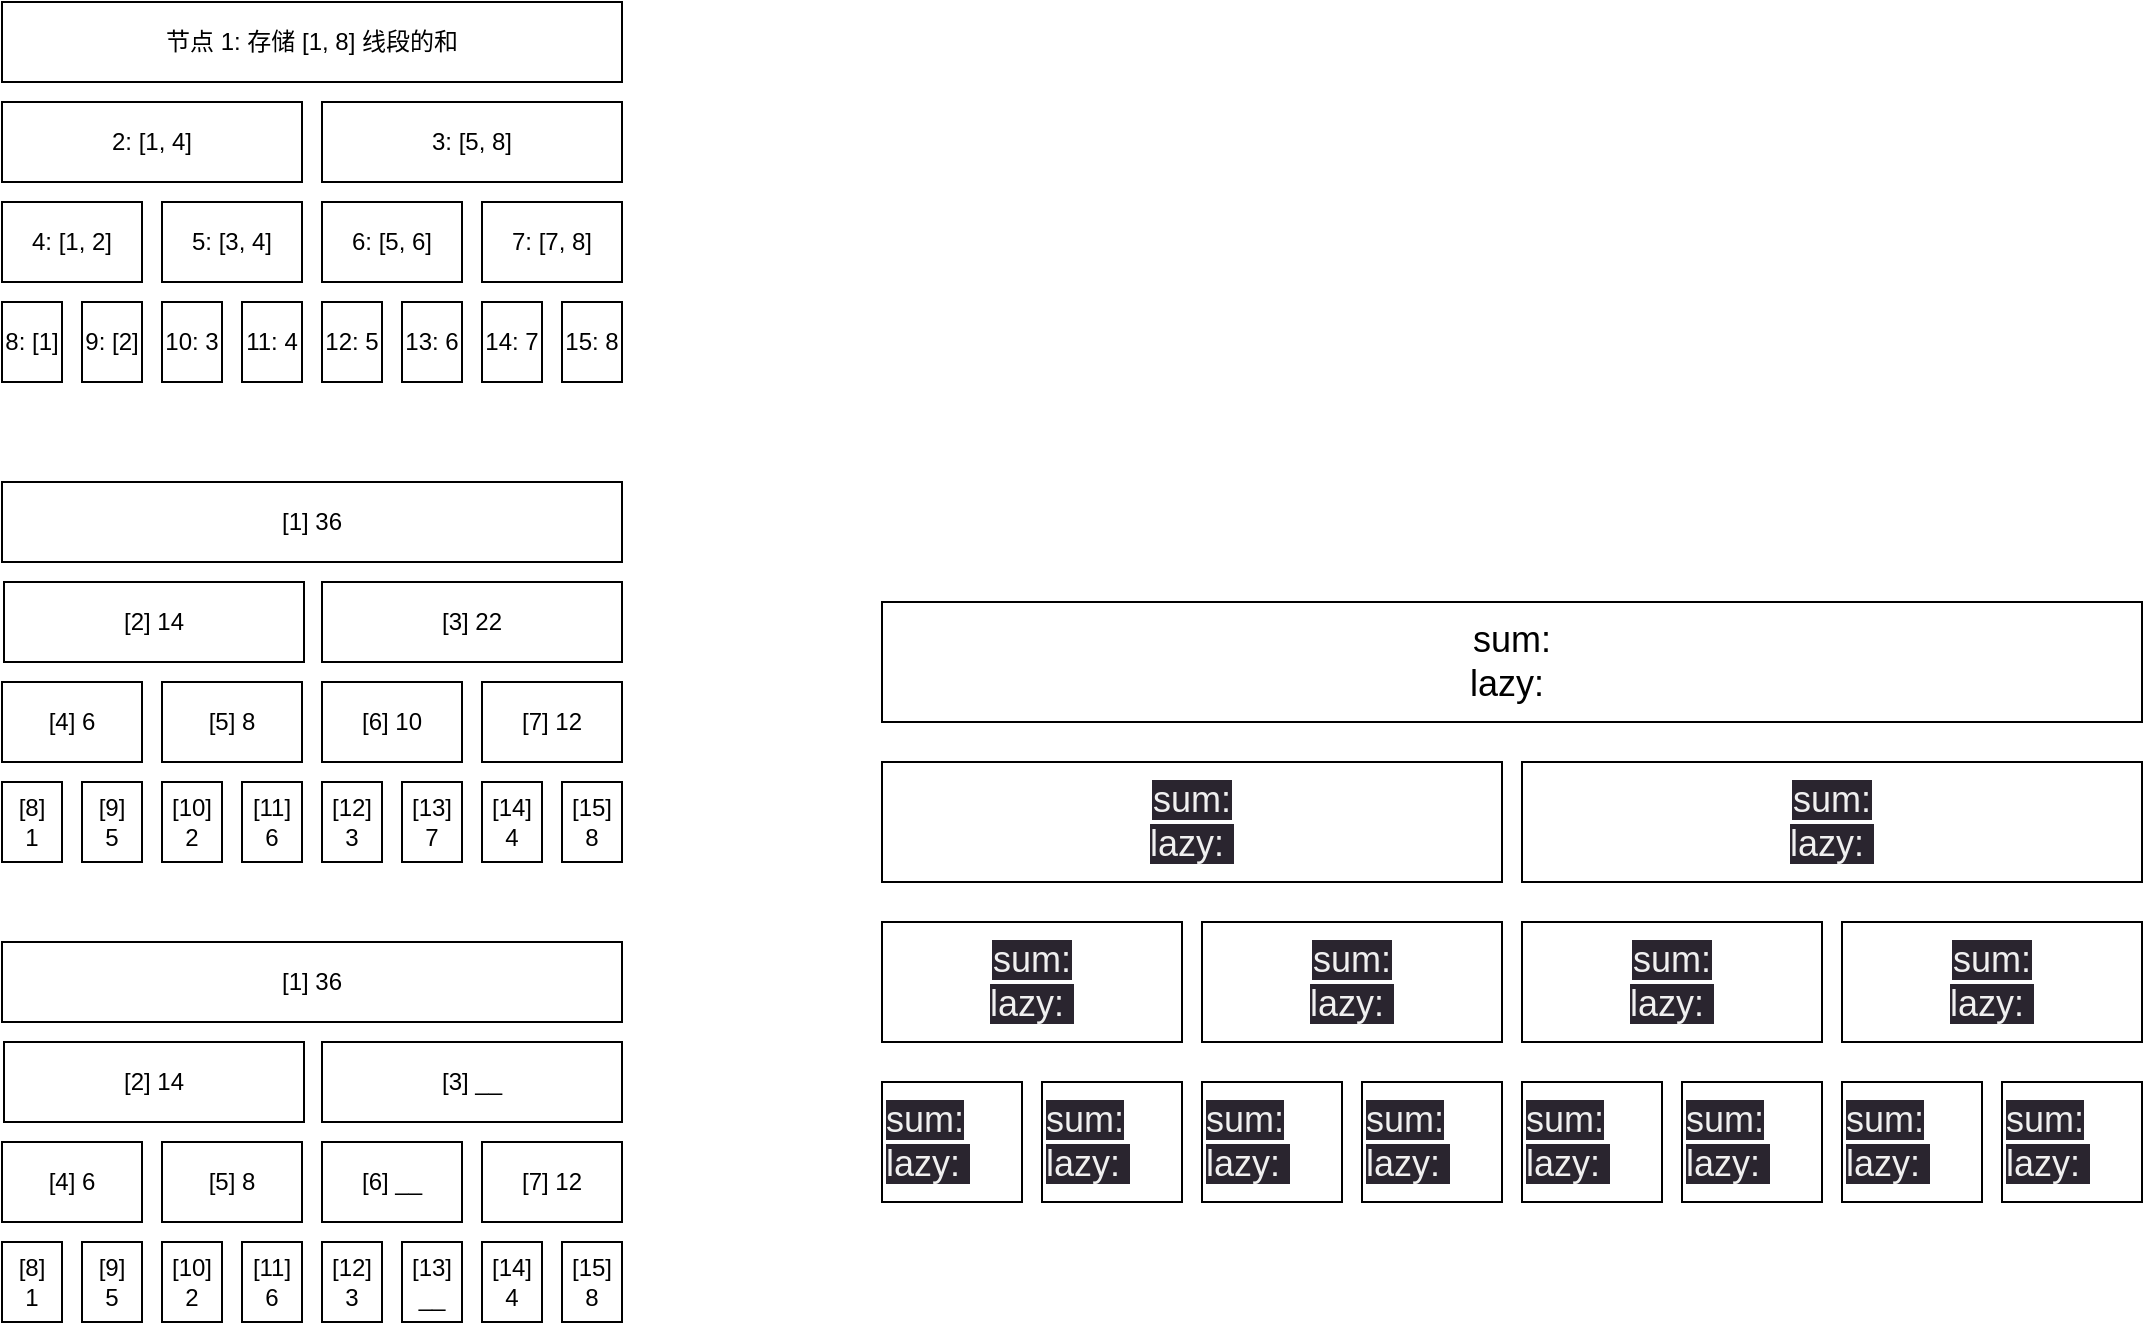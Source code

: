<mxfile>
    <diagram id="BeMGnWCpg5jWy-Q3dryo" name="第 1 页">
        <mxGraphModel dx="743" dy="965" grid="1" gridSize="10" guides="1" tooltips="1" connect="1" arrows="1" fold="1" page="1" pageScale="1" pageWidth="1600" pageHeight="1200" math="0" shadow="0">
            <root>
                <mxCell id="0"/>
                <mxCell id="1" parent="0"/>
                <mxCell id="2" value="节点 1: 存储 [1, 8] 线段的和" style="rounded=0;whiteSpace=wrap;html=1;" vertex="1" parent="1">
                    <mxGeometry x="280" y="200" width="310" height="40" as="geometry"/>
                </mxCell>
                <mxCell id="3" value="2: [1, 4]" style="rounded=0;whiteSpace=wrap;html=1;" vertex="1" parent="1">
                    <mxGeometry x="280" y="250" width="150" height="40" as="geometry"/>
                </mxCell>
                <mxCell id="4" value="3: [5, 8]" style="rounded=0;whiteSpace=wrap;html=1;" vertex="1" parent="1">
                    <mxGeometry x="440" y="250" width="150" height="40" as="geometry"/>
                </mxCell>
                <mxCell id="5" value="4: [1, 2]" style="rounded=0;whiteSpace=wrap;html=1;" vertex="1" parent="1">
                    <mxGeometry x="280" y="300" width="70" height="40" as="geometry"/>
                </mxCell>
                <mxCell id="6" value="5: [3, 4]" style="rounded=0;whiteSpace=wrap;html=1;" vertex="1" parent="1">
                    <mxGeometry x="360" y="300" width="70" height="40" as="geometry"/>
                </mxCell>
                <mxCell id="7" value="6: [5, 6]" style="rounded=0;whiteSpace=wrap;html=1;" vertex="1" parent="1">
                    <mxGeometry x="440" y="300" width="70" height="40" as="geometry"/>
                </mxCell>
                <mxCell id="8" value="7: [7, 8]" style="rounded=0;whiteSpace=wrap;html=1;" vertex="1" parent="1">
                    <mxGeometry x="520" y="300" width="70" height="40" as="geometry"/>
                </mxCell>
                <mxCell id="9" value="8: [1]" style="rounded=0;whiteSpace=wrap;html=1;" vertex="1" parent="1">
                    <mxGeometry x="280" y="350" width="30" height="40" as="geometry"/>
                </mxCell>
                <mxCell id="10" value="9: [2]" style="rounded=0;whiteSpace=wrap;html=1;" vertex="1" parent="1">
                    <mxGeometry x="320" y="350" width="30" height="40" as="geometry"/>
                </mxCell>
                <mxCell id="11" value="10: 3" style="rounded=0;whiteSpace=wrap;html=1;" vertex="1" parent="1">
                    <mxGeometry x="360" y="350" width="30" height="40" as="geometry"/>
                </mxCell>
                <mxCell id="12" value="11: 4" style="rounded=0;whiteSpace=wrap;html=1;" vertex="1" parent="1">
                    <mxGeometry x="400" y="350" width="30" height="40" as="geometry"/>
                </mxCell>
                <mxCell id="13" value="12: 5" style="rounded=0;whiteSpace=wrap;html=1;" vertex="1" parent="1">
                    <mxGeometry x="440" y="350" width="30" height="40" as="geometry"/>
                </mxCell>
                <mxCell id="14" value="13: 6" style="rounded=0;whiteSpace=wrap;html=1;" vertex="1" parent="1">
                    <mxGeometry x="480" y="350" width="30" height="40" as="geometry"/>
                </mxCell>
                <mxCell id="15" value="14: 7" style="rounded=0;whiteSpace=wrap;html=1;" vertex="1" parent="1">
                    <mxGeometry x="520" y="350" width="30" height="40" as="geometry"/>
                </mxCell>
                <mxCell id="16" value="15: 8" style="rounded=0;whiteSpace=wrap;html=1;" vertex="1" parent="1">
                    <mxGeometry x="560" y="350" width="30" height="40" as="geometry"/>
                </mxCell>
                <mxCell id="17" value="[1] 36" style="rounded=0;whiteSpace=wrap;html=1;" vertex="1" parent="1">
                    <mxGeometry x="280" y="440" width="310" height="40" as="geometry"/>
                </mxCell>
                <mxCell id="18" value="[2] 14" style="rounded=0;whiteSpace=wrap;html=1;" vertex="1" parent="1">
                    <mxGeometry x="281" y="490" width="150" height="40" as="geometry"/>
                </mxCell>
                <mxCell id="19" value="[3] 22" style="rounded=0;whiteSpace=wrap;html=1;" vertex="1" parent="1">
                    <mxGeometry x="440" y="490" width="150" height="40" as="geometry"/>
                </mxCell>
                <mxCell id="20" value="[4] 6" style="rounded=0;whiteSpace=wrap;html=1;" vertex="1" parent="1">
                    <mxGeometry x="280" y="540" width="70" height="40" as="geometry"/>
                </mxCell>
                <mxCell id="21" value="[5] 8" style="rounded=0;whiteSpace=wrap;html=1;" vertex="1" parent="1">
                    <mxGeometry x="360" y="540" width="70" height="40" as="geometry"/>
                </mxCell>
                <mxCell id="22" value="[6] 10" style="rounded=0;whiteSpace=wrap;html=1;" vertex="1" parent="1">
                    <mxGeometry x="440" y="540" width="70" height="40" as="geometry"/>
                </mxCell>
                <mxCell id="23" value="[7] 12" style="rounded=0;whiteSpace=wrap;html=1;" vertex="1" parent="1">
                    <mxGeometry x="520" y="540" width="70" height="40" as="geometry"/>
                </mxCell>
                <mxCell id="24" value="[8]&lt;br&gt;1" style="rounded=0;whiteSpace=wrap;html=1;" vertex="1" parent="1">
                    <mxGeometry x="280" y="590" width="30" height="40" as="geometry"/>
                </mxCell>
                <mxCell id="25" value="[9]&lt;br&gt;5" style="rounded=0;whiteSpace=wrap;html=1;" vertex="1" parent="1">
                    <mxGeometry x="320" y="590" width="30" height="40" as="geometry"/>
                </mxCell>
                <mxCell id="26" value="[10] 2" style="rounded=0;whiteSpace=wrap;html=1;" vertex="1" parent="1">
                    <mxGeometry x="360" y="590" width="30" height="40" as="geometry"/>
                </mxCell>
                <mxCell id="27" value="[11] 6" style="rounded=0;whiteSpace=wrap;html=1;" vertex="1" parent="1">
                    <mxGeometry x="400" y="590" width="30" height="40" as="geometry"/>
                </mxCell>
                <mxCell id="28" value="[12] 3" style="rounded=0;whiteSpace=wrap;html=1;" vertex="1" parent="1">
                    <mxGeometry x="440" y="590" width="30" height="40" as="geometry"/>
                </mxCell>
                <mxCell id="29" value="[13] 7" style="rounded=0;whiteSpace=wrap;html=1;" vertex="1" parent="1">
                    <mxGeometry x="480" y="590" width="30" height="40" as="geometry"/>
                </mxCell>
                <mxCell id="30" value="[14] 4" style="rounded=0;whiteSpace=wrap;html=1;" vertex="1" parent="1">
                    <mxGeometry x="520" y="590" width="30" height="40" as="geometry"/>
                </mxCell>
                <mxCell id="31" value="[15] 8" style="rounded=0;whiteSpace=wrap;html=1;" vertex="1" parent="1">
                    <mxGeometry x="560" y="590" width="30" height="40" as="geometry"/>
                </mxCell>
                <mxCell id="32" value="[1] 36" style="rounded=0;whiteSpace=wrap;html=1;" vertex="1" parent="1">
                    <mxGeometry x="280" y="670" width="310" height="40" as="geometry"/>
                </mxCell>
                <mxCell id="33" value="[2] 14" style="rounded=0;whiteSpace=wrap;html=1;" vertex="1" parent="1">
                    <mxGeometry x="281" y="720" width="150" height="40" as="geometry"/>
                </mxCell>
                <mxCell id="34" value="[3] __" style="rounded=0;whiteSpace=wrap;html=1;" vertex="1" parent="1">
                    <mxGeometry x="440" y="720" width="150" height="40" as="geometry"/>
                </mxCell>
                <mxCell id="35" value="[4] 6" style="rounded=0;whiteSpace=wrap;html=1;" vertex="1" parent="1">
                    <mxGeometry x="280" y="770" width="70" height="40" as="geometry"/>
                </mxCell>
                <mxCell id="36" value="[5] 8" style="rounded=0;whiteSpace=wrap;html=1;" vertex="1" parent="1">
                    <mxGeometry x="360" y="770" width="70" height="40" as="geometry"/>
                </mxCell>
                <mxCell id="37" value="[6] __" style="rounded=0;whiteSpace=wrap;html=1;" vertex="1" parent="1">
                    <mxGeometry x="440" y="770" width="70" height="40" as="geometry"/>
                </mxCell>
                <mxCell id="38" value="[7] 12" style="rounded=0;whiteSpace=wrap;html=1;" vertex="1" parent="1">
                    <mxGeometry x="520" y="770" width="70" height="40" as="geometry"/>
                </mxCell>
                <mxCell id="39" value="[8]&lt;br&gt;1" style="rounded=0;whiteSpace=wrap;html=1;" vertex="1" parent="1">
                    <mxGeometry x="280" y="820" width="30" height="40" as="geometry"/>
                </mxCell>
                <mxCell id="40" value="[9]&lt;br&gt;5" style="rounded=0;whiteSpace=wrap;html=1;" vertex="1" parent="1">
                    <mxGeometry x="320" y="820" width="30" height="40" as="geometry"/>
                </mxCell>
                <mxCell id="41" value="[10] 2" style="rounded=0;whiteSpace=wrap;html=1;" vertex="1" parent="1">
                    <mxGeometry x="360" y="820" width="30" height="40" as="geometry"/>
                </mxCell>
                <mxCell id="42" value="[11] 6" style="rounded=0;whiteSpace=wrap;html=1;" vertex="1" parent="1">
                    <mxGeometry x="400" y="820" width="30" height="40" as="geometry"/>
                </mxCell>
                <mxCell id="43" value="[12] 3" style="rounded=0;whiteSpace=wrap;html=1;" vertex="1" parent="1">
                    <mxGeometry x="440" y="820" width="30" height="40" as="geometry"/>
                </mxCell>
                <mxCell id="44" value="[13] __" style="rounded=0;whiteSpace=wrap;html=1;" vertex="1" parent="1">
                    <mxGeometry x="480" y="820" width="30" height="40" as="geometry"/>
                </mxCell>
                <mxCell id="45" value="[14] 4" style="rounded=0;whiteSpace=wrap;html=1;" vertex="1" parent="1">
                    <mxGeometry x="520" y="820" width="30" height="40" as="geometry"/>
                </mxCell>
                <mxCell id="46" value="[15] 8" style="rounded=0;whiteSpace=wrap;html=1;" vertex="1" parent="1">
                    <mxGeometry x="560" y="820" width="30" height="40" as="geometry"/>
                </mxCell>
                <mxCell id="47" value="&lt;font style=&quot;font-size: 18px;&quot;&gt;sum:&lt;br&gt;lazy:&amp;nbsp;&lt;/font&gt;" style="rounded=0;whiteSpace=wrap;html=1;" vertex="1" parent="1">
                    <mxGeometry x="720" y="500" width="630" height="60" as="geometry"/>
                </mxCell>
                <mxCell id="48" value="&lt;meta charset=&quot;utf-8&quot;&gt;&lt;span style=&quot;color: rgb(240, 240, 240); font-family: Helvetica; font-size: 18px; font-style: normal; font-variant-ligatures: normal; font-variant-caps: normal; font-weight: 400; letter-spacing: normal; orphans: 2; text-align: center; text-indent: 0px; text-transform: none; widows: 2; word-spacing: 0px; -webkit-text-stroke-width: 0px; background-color: rgb(42, 37, 47); text-decoration-thickness: initial; text-decoration-style: initial; text-decoration-color: initial; float: none; display: inline !important;&quot;&gt;sum:&lt;/span&gt;&lt;br style=&quot;border-color: rgb(0, 0, 0); color: rgb(240, 240, 240); font-family: Helvetica; font-size: 18px; font-style: normal; font-variant-ligatures: normal; font-variant-caps: normal; font-weight: 400; letter-spacing: normal; orphans: 2; text-align: center; text-indent: 0px; text-transform: none; widows: 2; word-spacing: 0px; -webkit-text-stroke-width: 0px; background-color: rgb(42, 37, 47); text-decoration-thickness: initial; text-decoration-style: initial; text-decoration-color: initial;&quot;&gt;&lt;span style=&quot;color: rgb(240, 240, 240); font-family: Helvetica; font-size: 18px; font-style: normal; font-variant-ligatures: normal; font-variant-caps: normal; font-weight: 400; letter-spacing: normal; orphans: 2; text-align: center; text-indent: 0px; text-transform: none; widows: 2; word-spacing: 0px; -webkit-text-stroke-width: 0px; background-color: rgb(42, 37, 47); text-decoration-thickness: initial; text-decoration-style: initial; text-decoration-color: initial; float: none; display: inline !important;&quot;&gt;lazy:&amp;nbsp;&lt;/span&gt;" style="rounded=0;whiteSpace=wrap;html=1;" vertex="1" parent="1">
                    <mxGeometry x="720" y="580" width="310" height="60" as="geometry"/>
                </mxCell>
                <mxCell id="49" value="&lt;meta charset=&quot;utf-8&quot;&gt;&lt;span style=&quot;color: rgb(240, 240, 240); font-family: Helvetica; font-size: 18px; font-style: normal; font-variant-ligatures: normal; font-variant-caps: normal; font-weight: 400; letter-spacing: normal; orphans: 2; text-align: center; text-indent: 0px; text-transform: none; widows: 2; word-spacing: 0px; -webkit-text-stroke-width: 0px; background-color: rgb(42, 37, 47); text-decoration-thickness: initial; text-decoration-style: initial; text-decoration-color: initial; float: none; display: inline !important;&quot;&gt;sum:&lt;/span&gt;&lt;br style=&quot;border-color: rgb(0, 0, 0); color: rgb(240, 240, 240); font-family: Helvetica; font-size: 18px; font-style: normal; font-variant-ligatures: normal; font-variant-caps: normal; font-weight: 400; letter-spacing: normal; orphans: 2; text-align: center; text-indent: 0px; text-transform: none; widows: 2; word-spacing: 0px; -webkit-text-stroke-width: 0px; background-color: rgb(42, 37, 47); text-decoration-thickness: initial; text-decoration-style: initial; text-decoration-color: initial;&quot;&gt;&lt;span style=&quot;color: rgb(240, 240, 240); font-family: Helvetica; font-size: 18px; font-style: normal; font-variant-ligatures: normal; font-variant-caps: normal; font-weight: 400; letter-spacing: normal; orphans: 2; text-align: center; text-indent: 0px; text-transform: none; widows: 2; word-spacing: 0px; -webkit-text-stroke-width: 0px; background-color: rgb(42, 37, 47); text-decoration-thickness: initial; text-decoration-style: initial; text-decoration-color: initial; float: none; display: inline !important;&quot;&gt;lazy:&amp;nbsp;&lt;/span&gt;" style="rounded=0;whiteSpace=wrap;html=1;" vertex="1" parent="1">
                    <mxGeometry x="1040" y="580" width="310" height="60" as="geometry"/>
                </mxCell>
                <mxCell id="50" value="&lt;meta charset=&quot;utf-8&quot;&gt;&lt;span style=&quot;color: rgb(240, 240, 240); font-family: Helvetica; font-size: 18px; font-style: normal; font-variant-ligatures: normal; font-variant-caps: normal; font-weight: 400; letter-spacing: normal; orphans: 2; text-align: center; text-indent: 0px; text-transform: none; widows: 2; word-spacing: 0px; -webkit-text-stroke-width: 0px; background-color: rgb(42, 37, 47); text-decoration-thickness: initial; text-decoration-style: initial; text-decoration-color: initial; float: none; display: inline !important;&quot;&gt;sum:&lt;/span&gt;&lt;br style=&quot;border-color: rgb(0, 0, 0); color: rgb(240, 240, 240); font-family: Helvetica; font-size: 18px; font-style: normal; font-variant-ligatures: normal; font-variant-caps: normal; font-weight: 400; letter-spacing: normal; orphans: 2; text-align: center; text-indent: 0px; text-transform: none; widows: 2; word-spacing: 0px; -webkit-text-stroke-width: 0px; background-color: rgb(42, 37, 47); text-decoration-thickness: initial; text-decoration-style: initial; text-decoration-color: initial;&quot;&gt;&lt;span style=&quot;color: rgb(240, 240, 240); font-family: Helvetica; font-size: 18px; font-style: normal; font-variant-ligatures: normal; font-variant-caps: normal; font-weight: 400; letter-spacing: normal; orphans: 2; text-align: center; text-indent: 0px; text-transform: none; widows: 2; word-spacing: 0px; -webkit-text-stroke-width: 0px; background-color: rgb(42, 37, 47); text-decoration-thickness: initial; text-decoration-style: initial; text-decoration-color: initial; float: none; display: inline !important;&quot;&gt;lazy:&amp;nbsp;&lt;/span&gt;" style="rounded=0;whiteSpace=wrap;html=1;" vertex="1" parent="1">
                    <mxGeometry x="720" y="660" width="150" height="60" as="geometry"/>
                </mxCell>
                <mxCell id="51" value="&lt;meta charset=&quot;utf-8&quot;&gt;&lt;span style=&quot;color: rgb(240, 240, 240); font-family: Helvetica; font-size: 18px; font-style: normal; font-variant-ligatures: normal; font-variant-caps: normal; font-weight: 400; letter-spacing: normal; orphans: 2; text-align: center; text-indent: 0px; text-transform: none; widows: 2; word-spacing: 0px; -webkit-text-stroke-width: 0px; background-color: rgb(42, 37, 47); text-decoration-thickness: initial; text-decoration-style: initial; text-decoration-color: initial; float: none; display: inline !important;&quot;&gt;sum:&lt;/span&gt;&lt;br style=&quot;border-color: rgb(0, 0, 0); color: rgb(240, 240, 240); font-family: Helvetica; font-size: 18px; font-style: normal; font-variant-ligatures: normal; font-variant-caps: normal; font-weight: 400; letter-spacing: normal; orphans: 2; text-align: center; text-indent: 0px; text-transform: none; widows: 2; word-spacing: 0px; -webkit-text-stroke-width: 0px; background-color: rgb(42, 37, 47); text-decoration-thickness: initial; text-decoration-style: initial; text-decoration-color: initial;&quot;&gt;&lt;span style=&quot;color: rgb(240, 240, 240); font-family: Helvetica; font-size: 18px; font-style: normal; font-variant-ligatures: normal; font-variant-caps: normal; font-weight: 400; letter-spacing: normal; orphans: 2; text-align: center; text-indent: 0px; text-transform: none; widows: 2; word-spacing: 0px; -webkit-text-stroke-width: 0px; background-color: rgb(42, 37, 47); text-decoration-thickness: initial; text-decoration-style: initial; text-decoration-color: initial; float: none; display: inline !important;&quot;&gt;lazy:&amp;nbsp;&lt;/span&gt;" style="rounded=0;whiteSpace=wrap;html=1;" vertex="1" parent="1">
                    <mxGeometry x="880" y="660" width="150" height="60" as="geometry"/>
                </mxCell>
                <mxCell id="52" value="&lt;meta charset=&quot;utf-8&quot;&gt;&lt;span style=&quot;color: rgb(240, 240, 240); font-family: Helvetica; font-size: 18px; font-style: normal; font-variant-ligatures: normal; font-variant-caps: normal; font-weight: 400; letter-spacing: normal; orphans: 2; text-align: center; text-indent: 0px; text-transform: none; widows: 2; word-spacing: 0px; -webkit-text-stroke-width: 0px; background-color: rgb(42, 37, 47); text-decoration-thickness: initial; text-decoration-style: initial; text-decoration-color: initial; float: none; display: inline !important;&quot;&gt;sum:&lt;/span&gt;&lt;br style=&quot;border-color: rgb(0, 0, 0); color: rgb(240, 240, 240); font-family: Helvetica; font-size: 18px; font-style: normal; font-variant-ligatures: normal; font-variant-caps: normal; font-weight: 400; letter-spacing: normal; orphans: 2; text-align: center; text-indent: 0px; text-transform: none; widows: 2; word-spacing: 0px; -webkit-text-stroke-width: 0px; background-color: rgb(42, 37, 47); text-decoration-thickness: initial; text-decoration-style: initial; text-decoration-color: initial;&quot;&gt;&lt;span style=&quot;color: rgb(240, 240, 240); font-family: Helvetica; font-size: 18px; font-style: normal; font-variant-ligatures: normal; font-variant-caps: normal; font-weight: 400; letter-spacing: normal; orphans: 2; text-align: center; text-indent: 0px; text-transform: none; widows: 2; word-spacing: 0px; -webkit-text-stroke-width: 0px; background-color: rgb(42, 37, 47); text-decoration-thickness: initial; text-decoration-style: initial; text-decoration-color: initial; float: none; display: inline !important;&quot;&gt;lazy:&amp;nbsp;&lt;/span&gt;" style="rounded=0;whiteSpace=wrap;html=1;" vertex="1" parent="1">
                    <mxGeometry x="1040" y="660" width="150" height="60" as="geometry"/>
                </mxCell>
                <mxCell id="53" value="&lt;meta charset=&quot;utf-8&quot;&gt;&lt;span style=&quot;color: rgb(240, 240, 240); font-family: Helvetica; font-size: 18px; font-style: normal; font-variant-ligatures: normal; font-variant-caps: normal; font-weight: 400; letter-spacing: normal; orphans: 2; text-align: center; text-indent: 0px; text-transform: none; widows: 2; word-spacing: 0px; -webkit-text-stroke-width: 0px; background-color: rgb(42, 37, 47); text-decoration-thickness: initial; text-decoration-style: initial; text-decoration-color: initial; float: none; display: inline !important;&quot;&gt;sum:&lt;/span&gt;&lt;br style=&quot;border-color: rgb(0, 0, 0); color: rgb(240, 240, 240); font-family: Helvetica; font-size: 18px; font-style: normal; font-variant-ligatures: normal; font-variant-caps: normal; font-weight: 400; letter-spacing: normal; orphans: 2; text-align: center; text-indent: 0px; text-transform: none; widows: 2; word-spacing: 0px; -webkit-text-stroke-width: 0px; background-color: rgb(42, 37, 47); text-decoration-thickness: initial; text-decoration-style: initial; text-decoration-color: initial;&quot;&gt;&lt;span style=&quot;color: rgb(240, 240, 240); font-family: Helvetica; font-size: 18px; font-style: normal; font-variant-ligatures: normal; font-variant-caps: normal; font-weight: 400; letter-spacing: normal; orphans: 2; text-align: center; text-indent: 0px; text-transform: none; widows: 2; word-spacing: 0px; -webkit-text-stroke-width: 0px; background-color: rgb(42, 37, 47); text-decoration-thickness: initial; text-decoration-style: initial; text-decoration-color: initial; float: none; display: inline !important;&quot;&gt;lazy:&amp;nbsp;&lt;/span&gt;" style="rounded=0;whiteSpace=wrap;html=1;" vertex="1" parent="1">
                    <mxGeometry x="1200" y="660" width="150" height="60" as="geometry"/>
                </mxCell>
                <mxCell id="54" value="&lt;meta charset=&quot;utf-8&quot;&gt;&lt;span style=&quot;color: rgb(240, 240, 240); font-family: Helvetica; font-size: 18px; font-style: normal; font-variant-ligatures: normal; font-variant-caps: normal; font-weight: 400; letter-spacing: normal; orphans: 2; text-align: center; text-indent: 0px; text-transform: none; widows: 2; word-spacing: 0px; -webkit-text-stroke-width: 0px; background-color: rgb(42, 37, 47); text-decoration-thickness: initial; text-decoration-style: initial; text-decoration-color: initial; float: none; display: inline !important;&quot;&gt;sum:&lt;/span&gt;&lt;br style=&quot;border-color: rgb(0, 0, 0); color: rgb(240, 240, 240); font-family: Helvetica; font-size: 18px; font-style: normal; font-variant-ligatures: normal; font-variant-caps: normal; font-weight: 400; letter-spacing: normal; orphans: 2; text-align: center; text-indent: 0px; text-transform: none; widows: 2; word-spacing: 0px; -webkit-text-stroke-width: 0px; background-color: rgb(42, 37, 47); text-decoration-thickness: initial; text-decoration-style: initial; text-decoration-color: initial;&quot;&gt;&lt;span style=&quot;color: rgb(240, 240, 240); font-family: Helvetica; font-size: 18px; font-style: normal; font-variant-ligatures: normal; font-variant-caps: normal; font-weight: 400; letter-spacing: normal; orphans: 2; text-align: center; text-indent: 0px; text-transform: none; widows: 2; word-spacing: 0px; -webkit-text-stroke-width: 0px; background-color: rgb(42, 37, 47); text-decoration-thickness: initial; text-decoration-style: initial; text-decoration-color: initial; float: none; display: inline !important;&quot;&gt;lazy:&amp;nbsp;&lt;/span&gt;" style="rounded=0;whiteSpace=wrap;html=1;align=left;" vertex="1" parent="1">
                    <mxGeometry x="720" y="740" width="70" height="60" as="geometry"/>
                </mxCell>
                <mxCell id="55" value="&lt;meta charset=&quot;utf-8&quot;&gt;&lt;span style=&quot;color: rgb(240, 240, 240); font-family: Helvetica; font-size: 18px; font-style: normal; font-variant-ligatures: normal; font-variant-caps: normal; font-weight: 400; letter-spacing: normal; orphans: 2; text-align: center; text-indent: 0px; text-transform: none; widows: 2; word-spacing: 0px; -webkit-text-stroke-width: 0px; background-color: rgb(42, 37, 47); text-decoration-thickness: initial; text-decoration-style: initial; text-decoration-color: initial; float: none; display: inline !important;&quot;&gt;sum:&lt;/span&gt;&lt;br style=&quot;border-color: rgb(0, 0, 0); color: rgb(240, 240, 240); font-family: Helvetica; font-size: 18px; font-style: normal; font-variant-ligatures: normal; font-variant-caps: normal; font-weight: 400; letter-spacing: normal; orphans: 2; text-align: center; text-indent: 0px; text-transform: none; widows: 2; word-spacing: 0px; -webkit-text-stroke-width: 0px; background-color: rgb(42, 37, 47); text-decoration-thickness: initial; text-decoration-style: initial; text-decoration-color: initial;&quot;&gt;&lt;span style=&quot;color: rgb(240, 240, 240); font-family: Helvetica; font-size: 18px; font-style: normal; font-variant-ligatures: normal; font-variant-caps: normal; font-weight: 400; letter-spacing: normal; orphans: 2; text-align: center; text-indent: 0px; text-transform: none; widows: 2; word-spacing: 0px; -webkit-text-stroke-width: 0px; background-color: rgb(42, 37, 47); text-decoration-thickness: initial; text-decoration-style: initial; text-decoration-color: initial; float: none; display: inline !important;&quot;&gt;lazy:&amp;nbsp;&lt;/span&gt;" style="rounded=0;whiteSpace=wrap;html=1;align=left;" vertex="1" parent="1">
                    <mxGeometry x="800" y="740" width="70" height="60" as="geometry"/>
                </mxCell>
                <mxCell id="56" value="&lt;meta charset=&quot;utf-8&quot;&gt;&lt;span style=&quot;color: rgb(240, 240, 240); font-family: Helvetica; font-size: 18px; font-style: normal; font-variant-ligatures: normal; font-variant-caps: normal; font-weight: 400; letter-spacing: normal; orphans: 2; text-align: center; text-indent: 0px; text-transform: none; widows: 2; word-spacing: 0px; -webkit-text-stroke-width: 0px; background-color: rgb(42, 37, 47); text-decoration-thickness: initial; text-decoration-style: initial; text-decoration-color: initial; float: none; display: inline !important;&quot;&gt;sum:&lt;/span&gt;&lt;br style=&quot;border-color: rgb(0, 0, 0); color: rgb(240, 240, 240); font-family: Helvetica; font-size: 18px; font-style: normal; font-variant-ligatures: normal; font-variant-caps: normal; font-weight: 400; letter-spacing: normal; orphans: 2; text-align: center; text-indent: 0px; text-transform: none; widows: 2; word-spacing: 0px; -webkit-text-stroke-width: 0px; background-color: rgb(42, 37, 47); text-decoration-thickness: initial; text-decoration-style: initial; text-decoration-color: initial;&quot;&gt;&lt;span style=&quot;color: rgb(240, 240, 240); font-family: Helvetica; font-size: 18px; font-style: normal; font-variant-ligatures: normal; font-variant-caps: normal; font-weight: 400; letter-spacing: normal; orphans: 2; text-align: center; text-indent: 0px; text-transform: none; widows: 2; word-spacing: 0px; -webkit-text-stroke-width: 0px; background-color: rgb(42, 37, 47); text-decoration-thickness: initial; text-decoration-style: initial; text-decoration-color: initial; float: none; display: inline !important;&quot;&gt;lazy:&amp;nbsp;&lt;/span&gt;" style="rounded=0;whiteSpace=wrap;html=1;align=left;" vertex="1" parent="1">
                    <mxGeometry x="880" y="740" width="70" height="60" as="geometry"/>
                </mxCell>
                <mxCell id="57" value="&lt;meta charset=&quot;utf-8&quot;&gt;&lt;span style=&quot;color: rgb(240, 240, 240); font-family: Helvetica; font-size: 18px; font-style: normal; font-variant-ligatures: normal; font-variant-caps: normal; font-weight: 400; letter-spacing: normal; orphans: 2; text-align: center; text-indent: 0px; text-transform: none; widows: 2; word-spacing: 0px; -webkit-text-stroke-width: 0px; background-color: rgb(42, 37, 47); text-decoration-thickness: initial; text-decoration-style: initial; text-decoration-color: initial; float: none; display: inline !important;&quot;&gt;sum:&lt;/span&gt;&lt;br style=&quot;border-color: rgb(0, 0, 0); color: rgb(240, 240, 240); font-family: Helvetica; font-size: 18px; font-style: normal; font-variant-ligatures: normal; font-variant-caps: normal; font-weight: 400; letter-spacing: normal; orphans: 2; text-align: center; text-indent: 0px; text-transform: none; widows: 2; word-spacing: 0px; -webkit-text-stroke-width: 0px; background-color: rgb(42, 37, 47); text-decoration-thickness: initial; text-decoration-style: initial; text-decoration-color: initial;&quot;&gt;&lt;span style=&quot;color: rgb(240, 240, 240); font-family: Helvetica; font-size: 18px; font-style: normal; font-variant-ligatures: normal; font-variant-caps: normal; font-weight: 400; letter-spacing: normal; orphans: 2; text-align: center; text-indent: 0px; text-transform: none; widows: 2; word-spacing: 0px; -webkit-text-stroke-width: 0px; background-color: rgb(42, 37, 47); text-decoration-thickness: initial; text-decoration-style: initial; text-decoration-color: initial; float: none; display: inline !important;&quot;&gt;lazy:&amp;nbsp;&lt;/span&gt;" style="rounded=0;whiteSpace=wrap;html=1;align=left;" vertex="1" parent="1">
                    <mxGeometry x="960" y="740" width="70" height="60" as="geometry"/>
                </mxCell>
                <mxCell id="58" value="&lt;meta charset=&quot;utf-8&quot;&gt;&lt;span style=&quot;color: rgb(240, 240, 240); font-family: Helvetica; font-size: 18px; font-style: normal; font-variant-ligatures: normal; font-variant-caps: normal; font-weight: 400; letter-spacing: normal; orphans: 2; text-align: center; text-indent: 0px; text-transform: none; widows: 2; word-spacing: 0px; -webkit-text-stroke-width: 0px; background-color: rgb(42, 37, 47); text-decoration-thickness: initial; text-decoration-style: initial; text-decoration-color: initial; float: none; display: inline !important;&quot;&gt;sum:&lt;/span&gt;&lt;br style=&quot;border-color: rgb(0, 0, 0); color: rgb(240, 240, 240); font-family: Helvetica; font-size: 18px; font-style: normal; font-variant-ligatures: normal; font-variant-caps: normal; font-weight: 400; letter-spacing: normal; orphans: 2; text-align: center; text-indent: 0px; text-transform: none; widows: 2; word-spacing: 0px; -webkit-text-stroke-width: 0px; background-color: rgb(42, 37, 47); text-decoration-thickness: initial; text-decoration-style: initial; text-decoration-color: initial;&quot;&gt;&lt;span style=&quot;color: rgb(240, 240, 240); font-family: Helvetica; font-size: 18px; font-style: normal; font-variant-ligatures: normal; font-variant-caps: normal; font-weight: 400; letter-spacing: normal; orphans: 2; text-align: center; text-indent: 0px; text-transform: none; widows: 2; word-spacing: 0px; -webkit-text-stroke-width: 0px; background-color: rgb(42, 37, 47); text-decoration-thickness: initial; text-decoration-style: initial; text-decoration-color: initial; float: none; display: inline !important;&quot;&gt;lazy:&amp;nbsp;&lt;/span&gt;" style="rounded=0;whiteSpace=wrap;html=1;align=left;" vertex="1" parent="1">
                    <mxGeometry x="1040" y="740" width="70" height="60" as="geometry"/>
                </mxCell>
                <mxCell id="59" value="&lt;meta charset=&quot;utf-8&quot;&gt;&lt;span style=&quot;color: rgb(240, 240, 240); font-family: Helvetica; font-size: 18px; font-style: normal; font-variant-ligatures: normal; font-variant-caps: normal; font-weight: 400; letter-spacing: normal; orphans: 2; text-align: center; text-indent: 0px; text-transform: none; widows: 2; word-spacing: 0px; -webkit-text-stroke-width: 0px; background-color: rgb(42, 37, 47); text-decoration-thickness: initial; text-decoration-style: initial; text-decoration-color: initial; float: none; display: inline !important;&quot;&gt;sum:&lt;/span&gt;&lt;br style=&quot;border-color: rgb(0, 0, 0); color: rgb(240, 240, 240); font-family: Helvetica; font-size: 18px; font-style: normal; font-variant-ligatures: normal; font-variant-caps: normal; font-weight: 400; letter-spacing: normal; orphans: 2; text-align: center; text-indent: 0px; text-transform: none; widows: 2; word-spacing: 0px; -webkit-text-stroke-width: 0px; background-color: rgb(42, 37, 47); text-decoration-thickness: initial; text-decoration-style: initial; text-decoration-color: initial;&quot;&gt;&lt;span style=&quot;color: rgb(240, 240, 240); font-family: Helvetica; font-size: 18px; font-style: normal; font-variant-ligatures: normal; font-variant-caps: normal; font-weight: 400; letter-spacing: normal; orphans: 2; text-align: center; text-indent: 0px; text-transform: none; widows: 2; word-spacing: 0px; -webkit-text-stroke-width: 0px; background-color: rgb(42, 37, 47); text-decoration-thickness: initial; text-decoration-style: initial; text-decoration-color: initial; float: none; display: inline !important;&quot;&gt;lazy:&amp;nbsp;&lt;/span&gt;" style="rounded=0;whiteSpace=wrap;html=1;align=left;" vertex="1" parent="1">
                    <mxGeometry x="1120" y="740" width="70" height="60" as="geometry"/>
                </mxCell>
                <mxCell id="60" value="&lt;meta charset=&quot;utf-8&quot;&gt;&lt;span style=&quot;color: rgb(240, 240, 240); font-family: Helvetica; font-size: 18px; font-style: normal; font-variant-ligatures: normal; font-variant-caps: normal; font-weight: 400; letter-spacing: normal; orphans: 2; text-align: center; text-indent: 0px; text-transform: none; widows: 2; word-spacing: 0px; -webkit-text-stroke-width: 0px; background-color: rgb(42, 37, 47); text-decoration-thickness: initial; text-decoration-style: initial; text-decoration-color: initial; float: none; display: inline !important;&quot;&gt;sum:&lt;/span&gt;&lt;br style=&quot;border-color: rgb(0, 0, 0); color: rgb(240, 240, 240); font-family: Helvetica; font-size: 18px; font-style: normal; font-variant-ligatures: normal; font-variant-caps: normal; font-weight: 400; letter-spacing: normal; orphans: 2; text-align: center; text-indent: 0px; text-transform: none; widows: 2; word-spacing: 0px; -webkit-text-stroke-width: 0px; background-color: rgb(42, 37, 47); text-decoration-thickness: initial; text-decoration-style: initial; text-decoration-color: initial;&quot;&gt;&lt;span style=&quot;color: rgb(240, 240, 240); font-family: Helvetica; font-size: 18px; font-style: normal; font-variant-ligatures: normal; font-variant-caps: normal; font-weight: 400; letter-spacing: normal; orphans: 2; text-align: center; text-indent: 0px; text-transform: none; widows: 2; word-spacing: 0px; -webkit-text-stroke-width: 0px; background-color: rgb(42, 37, 47); text-decoration-thickness: initial; text-decoration-style: initial; text-decoration-color: initial; float: none; display: inline !important;&quot;&gt;lazy:&amp;nbsp;&lt;/span&gt;" style="rounded=0;whiteSpace=wrap;html=1;align=left;" vertex="1" parent="1">
                    <mxGeometry x="1200" y="740" width="70" height="60" as="geometry"/>
                </mxCell>
                <mxCell id="61" value="&lt;meta charset=&quot;utf-8&quot;&gt;&lt;span style=&quot;color: rgb(240, 240, 240); font-family: Helvetica; font-size: 18px; font-style: normal; font-variant-ligatures: normal; font-variant-caps: normal; font-weight: 400; letter-spacing: normal; orphans: 2; text-align: center; text-indent: 0px; text-transform: none; widows: 2; word-spacing: 0px; -webkit-text-stroke-width: 0px; background-color: rgb(42, 37, 47); text-decoration-thickness: initial; text-decoration-style: initial; text-decoration-color: initial; float: none; display: inline !important;&quot;&gt;sum:&lt;/span&gt;&lt;br style=&quot;border-color: rgb(0, 0, 0); color: rgb(240, 240, 240); font-family: Helvetica; font-size: 18px; font-style: normal; font-variant-ligatures: normal; font-variant-caps: normal; font-weight: 400; letter-spacing: normal; orphans: 2; text-align: center; text-indent: 0px; text-transform: none; widows: 2; word-spacing: 0px; -webkit-text-stroke-width: 0px; background-color: rgb(42, 37, 47); text-decoration-thickness: initial; text-decoration-style: initial; text-decoration-color: initial;&quot;&gt;&lt;span style=&quot;color: rgb(240, 240, 240); font-family: Helvetica; font-size: 18px; font-style: normal; font-variant-ligatures: normal; font-variant-caps: normal; font-weight: 400; letter-spacing: normal; orphans: 2; text-align: center; text-indent: 0px; text-transform: none; widows: 2; word-spacing: 0px; -webkit-text-stroke-width: 0px; background-color: rgb(42, 37, 47); text-decoration-thickness: initial; text-decoration-style: initial; text-decoration-color: initial; float: none; display: inline !important;&quot;&gt;lazy:&amp;nbsp;&lt;/span&gt;" style="rounded=0;whiteSpace=wrap;html=1;align=left;" vertex="1" parent="1">
                    <mxGeometry x="1280" y="740" width="70" height="60" as="geometry"/>
                </mxCell>
            </root>
        </mxGraphModel>
    </diagram>
</mxfile>
